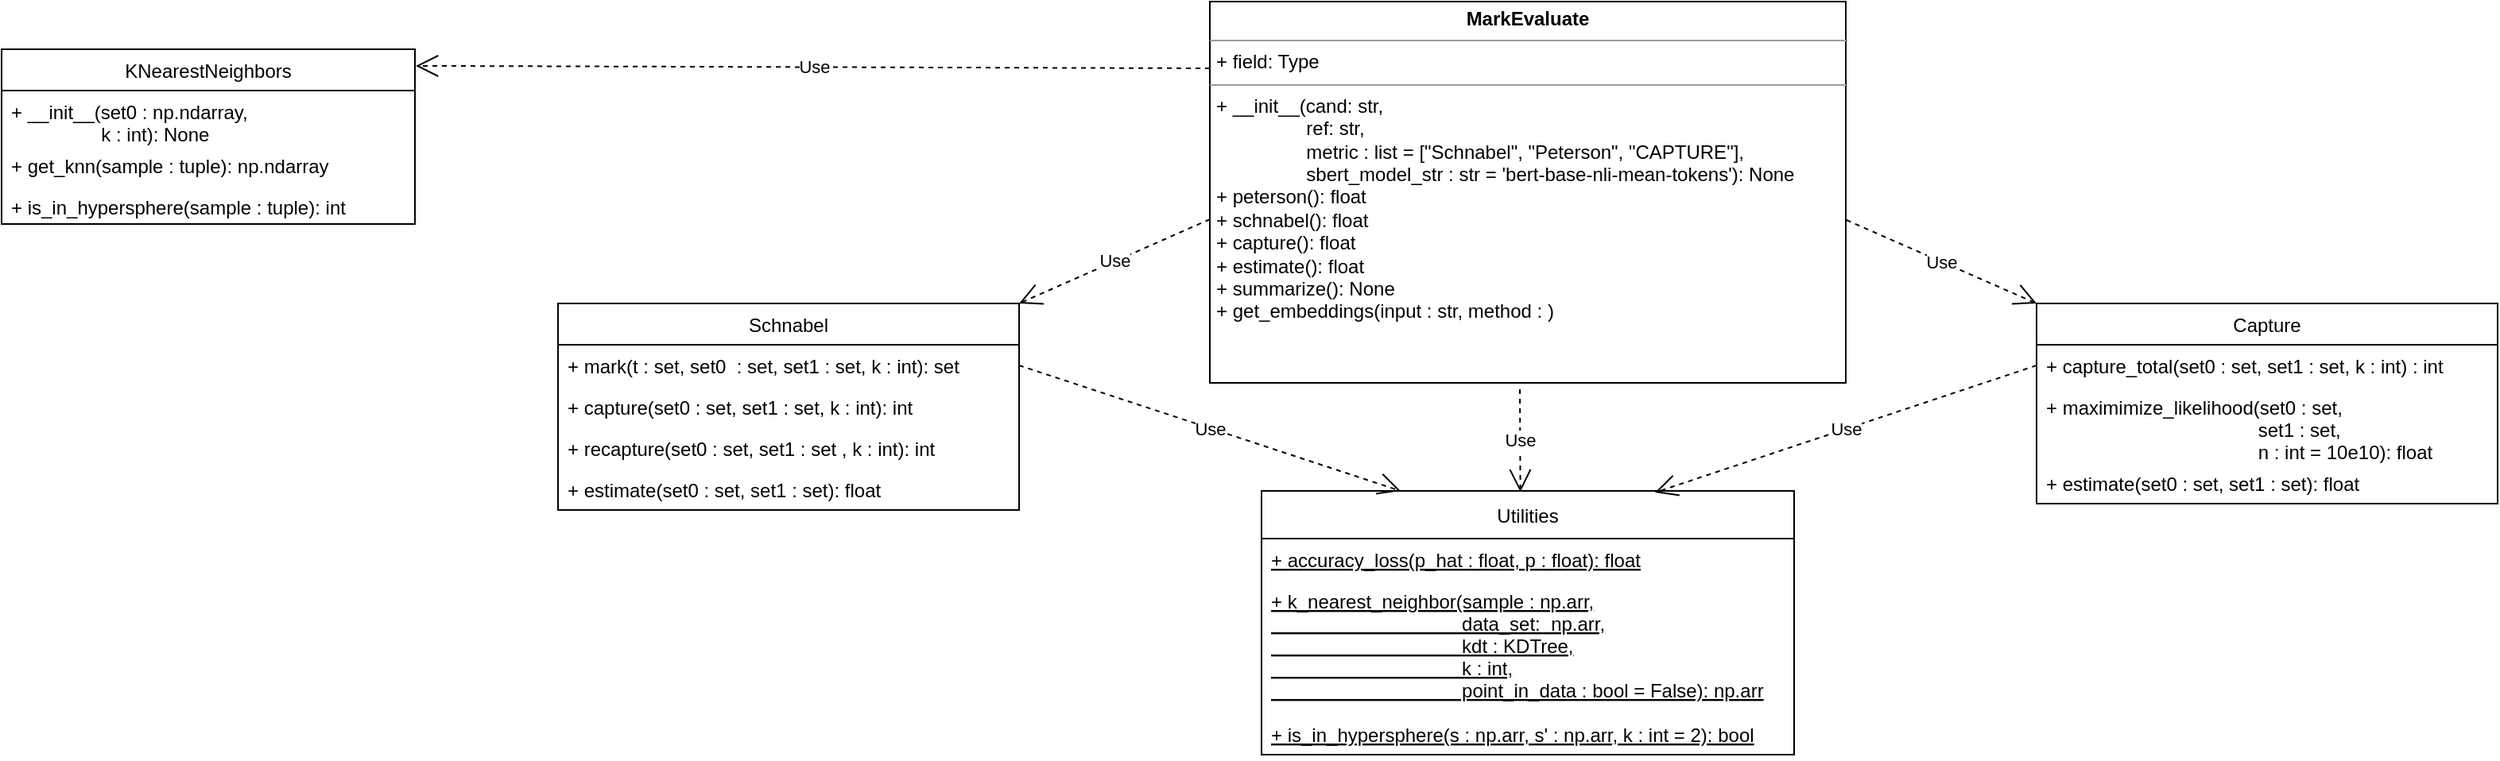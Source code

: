 <mxfile>
    <diagram id="OaVPVNc6GjlpHybK9Wb1" name="Page-1">
        <mxGraphModel dx="2386" dy="801" grid="1" gridSize="10" guides="1" tooltips="1" connect="1" arrows="1" fold="1" page="1" pageScale="1" pageWidth="850" pageHeight="1100" math="0" shadow="0">
            <root>
                <mxCell id="0"/>
                <mxCell id="1" parent="0"/>
                <mxCell id="27" style="edgeStyle=orthogonalEdgeStyle;rounded=0;orthogonalLoop=1;jettySize=auto;html=1;exitX=1;exitY=0.5;exitDx=0;exitDy=0;" parent="1" source="2" edge="1">
                    <mxGeometry relative="1" as="geometry">
                        <mxPoint x="630" y="170" as="targetPoint"/>
                    </mxGeometry>
                </mxCell>
                <mxCell id="2" value="&lt;p style=&quot;margin: 0px ; margin-top: 4px ; text-align: center&quot;&gt;&lt;b&gt;MarkEvaluate&lt;/b&gt;&lt;/p&gt;&lt;hr size=&quot;1&quot;&gt;&lt;p style=&quot;margin: 0px ; margin-left: 4px&quot;&gt;+ field: Type&lt;/p&gt;&lt;hr size=&quot;1&quot;&gt;&lt;p style=&quot;margin: 0px ; margin-left: 4px&quot;&gt;+ __init__(cand: str,&lt;/p&gt;&lt;p style=&quot;margin: 0px ; margin-left: 4px&quot;&gt;&amp;nbsp; &amp;nbsp; &amp;nbsp; &amp;nbsp; &amp;nbsp; &amp;nbsp; &amp;nbsp; &amp;nbsp; &amp;nbsp;ref: str,&lt;/p&gt;&lt;p style=&quot;margin: 0px ; margin-left: 4px&quot;&gt;&amp;nbsp; &amp;nbsp; &amp;nbsp; &amp;nbsp; &amp;nbsp; &amp;nbsp; &amp;nbsp; &amp;nbsp; &amp;nbsp;metric : list = [&quot;Schnabel&quot;, &quot;Peterson&quot;, &quot;CAPTURE&quot;],&lt;/p&gt;&lt;p style=&quot;margin: 0px ; margin-left: 4px&quot;&gt;&amp;nbsp; &amp;nbsp; &amp;nbsp; &amp;nbsp; &amp;nbsp; &amp;nbsp; &amp;nbsp; &amp;nbsp; &amp;nbsp;sbert_model_str : str = 'bert-base-nli-mean-tokens'&lt;span&gt;): None&lt;/span&gt;&lt;/p&gt;&lt;p style=&quot;margin: 0px ; margin-left: 4px&quot;&gt;+ peterson(): float&lt;/p&gt;&lt;p style=&quot;margin: 0px ; margin-left: 4px&quot;&gt;+ schnabel(): float&lt;/p&gt;&lt;p style=&quot;margin: 0px ; margin-left: 4px&quot;&gt;+ capture(): float&lt;/p&gt;&lt;p style=&quot;margin: 0px ; margin-left: 4px&quot;&gt;+ estimate(): float&lt;/p&gt;&lt;p style=&quot;margin: 0px ; margin-left: 4px&quot;&gt;+ summarize(): None&lt;/p&gt;&lt;p style=&quot;margin: 0px ; margin-left: 4px&quot;&gt;+ get_embeddings(input : str, method : )&lt;br&gt;&lt;/p&gt;&lt;p style=&quot;margin: 0px ; margin-left: 4px&quot;&gt;&lt;br&gt;&lt;/p&gt;" style="verticalAlign=top;align=left;overflow=fill;fontSize=12;fontFamily=Helvetica;html=1;" parent="1" vertex="1">
                    <mxGeometry x="240" y="50" width="400" height="240" as="geometry"/>
                </mxCell>
                <mxCell id="3" value="Utilities" style="swimlane;fontStyle=0;childLayout=stackLayout;horizontal=1;startSize=30;horizontalStack=0;resizeParent=1;resizeParentMax=0;resizeLast=0;collapsible=1;marginBottom=0;" parent="1" vertex="1">
                    <mxGeometry x="272.5" y="358" width="335" height="166" as="geometry"/>
                </mxCell>
                <mxCell id="4" value="+ accuracy_loss(p_hat : float, p : float): float" style="text;strokeColor=none;fillColor=none;align=left;verticalAlign=top;spacingLeft=4;spacingRight=4;overflow=hidden;rotatable=0;points=[[0,0.5],[1,0.5]];portConstraint=eastwest;fontStyle=4" parent="3" vertex="1">
                    <mxGeometry y="30" width="335" height="26" as="geometry"/>
                </mxCell>
                <mxCell id="5" value="+ k_nearest_neighbor(sample : np.arr,&#10;                                    data_set:  np.arr,&#10;                                    kdt : KDTree,&#10;                                    k : int,&#10;                                    point_in_data : bool = False): np.arr&#10;" style="text;strokeColor=none;fillColor=none;align=left;verticalAlign=top;spacingLeft=4;spacingRight=4;overflow=hidden;rotatable=0;points=[[0,0.5],[1,0.5]];portConstraint=eastwest;fontStyle=4" parent="3" vertex="1">
                    <mxGeometry y="56" width="335" height="84" as="geometry"/>
                </mxCell>
                <mxCell id="8" value="+ is_in_hypersphere(s : np.arr, s' : np.arr, k : int = 2): bool" style="text;strokeColor=none;fillColor=none;align=left;verticalAlign=top;spacingLeft=4;spacingRight=4;overflow=hidden;rotatable=0;points=[[0,0.5],[1,0.5]];portConstraint=eastwest;fontStyle=4" parent="3" vertex="1">
                    <mxGeometry y="140" width="335" height="26" as="geometry"/>
                </mxCell>
                <mxCell id="9" value="Use" style="endArrow=open;endSize=12;dashed=1;html=1;entryX=0.486;entryY=0.004;entryDx=0;entryDy=0;entryPerimeter=0;" parent="1" target="3" edge="1">
                    <mxGeometry width="160" relative="1" as="geometry">
                        <mxPoint x="435" y="294" as="sourcePoint"/>
                        <mxPoint x="395" y="359" as="targetPoint"/>
                    </mxGeometry>
                </mxCell>
                <mxCell id="11" value="Schnabel" style="swimlane;fontStyle=0;childLayout=stackLayout;horizontal=1;startSize=26;horizontalStack=0;resizeParent=1;resizeParentMax=0;resizeLast=0;collapsible=1;marginBottom=0;" parent="1" vertex="1">
                    <mxGeometry x="-170" y="240" width="290" height="130" as="geometry"/>
                </mxCell>
                <mxCell id="12" value="+ mark(t : set, set0  : set, set1 : set, k : int): set" style="text;strokeColor=none;fillColor=none;align=left;verticalAlign=top;spacingLeft=4;spacingRight=4;overflow=hidden;rotatable=0;points=[[0,0.5],[1,0.5]];portConstraint=eastwest;" parent="11" vertex="1">
                    <mxGeometry y="26" width="290" height="26" as="geometry"/>
                </mxCell>
                <mxCell id="13" value="+ capture(set0 : set, set1 : set, k : int): int" style="text;strokeColor=none;fillColor=none;align=left;verticalAlign=top;spacingLeft=4;spacingRight=4;overflow=hidden;rotatable=0;points=[[0,0.5],[1,0.5]];portConstraint=eastwest;" parent="11" vertex="1">
                    <mxGeometry y="52" width="290" height="26" as="geometry"/>
                </mxCell>
                <mxCell id="14" value="+ recapture(set0 : set, set1 : set , k : int): int" style="text;strokeColor=none;fillColor=none;align=left;verticalAlign=top;spacingLeft=4;spacingRight=4;overflow=hidden;rotatable=0;points=[[0,0.5],[1,0.5]];portConstraint=eastwest;" parent="11" vertex="1">
                    <mxGeometry y="78" width="290" height="26" as="geometry"/>
                </mxCell>
                <mxCell id="19" value="+ estimate(set0 : set, set1 : set): float" style="text;strokeColor=none;fillColor=none;align=left;verticalAlign=top;spacingLeft=4;spacingRight=4;overflow=hidden;rotatable=0;points=[[0,0.5],[1,0.5]];portConstraint=eastwest;" parent="11" vertex="1">
                    <mxGeometry y="104" width="290" height="26" as="geometry"/>
                </mxCell>
                <mxCell id="15" value="Use" style="endArrow=open;endSize=12;dashed=1;html=1;entryX=1;entryY=0;entryDx=0;entryDy=0;exitX=0;exitY=0.571;exitDx=0;exitDy=0;exitPerimeter=0;" parent="1" source="2" target="11" edge="1">
                    <mxGeometry width="160" relative="1" as="geometry">
                        <mxPoint x="432" y="293" as="sourcePoint"/>
                        <mxPoint x="690" y="290" as="targetPoint"/>
                    </mxGeometry>
                </mxCell>
                <mxCell id="18" value="Use" style="endArrow=open;endSize=12;dashed=1;html=1;exitX=1;exitY=0.5;exitDx=0;exitDy=0;" parent="1" source="12" edge="1">
                    <mxGeometry width="160" relative="1" as="geometry">
                        <mxPoint x="250" y="400" as="sourcePoint"/>
                        <mxPoint x="360" y="358" as="targetPoint"/>
                    </mxGeometry>
                </mxCell>
                <mxCell id="20" value="Capture" style="swimlane;fontStyle=0;childLayout=stackLayout;horizontal=1;startSize=26;horizontalStack=0;resizeParent=1;resizeParentMax=0;resizeLast=0;collapsible=1;marginBottom=0;" parent="1" vertex="1">
                    <mxGeometry x="760" y="240" width="290" height="126" as="geometry"/>
                </mxCell>
                <mxCell id="21" value="+ capture_total(set0 : set, set1 : set, k : int) : int" style="text;strokeColor=none;fillColor=none;align=left;verticalAlign=top;spacingLeft=4;spacingRight=4;overflow=hidden;rotatable=0;points=[[0,0.5],[1,0.5]];portConstraint=eastwest;" parent="20" vertex="1">
                    <mxGeometry y="26" width="290" height="26" as="geometry"/>
                </mxCell>
                <mxCell id="22" value="+ maximimize_likelihood(set0 : set,&#10;                                        set1 : set,&#10;                                        n : int = 10e10): float&#10;" style="text;strokeColor=none;fillColor=none;align=left;verticalAlign=top;spacingLeft=4;spacingRight=4;overflow=hidden;rotatable=0;points=[[0,0.5],[1,0.5]];portConstraint=eastwest;" parent="20" vertex="1">
                    <mxGeometry y="52" width="290" height="48" as="geometry"/>
                </mxCell>
                <mxCell id="23" value="+ estimate(set0 : set, set1 : set): float" style="text;strokeColor=none;fillColor=none;align=left;verticalAlign=top;spacingLeft=4;spacingRight=4;overflow=hidden;rotatable=0;points=[[0,0.5],[1,0.5]];portConstraint=eastwest;" parent="20" vertex="1">
                    <mxGeometry y="100" width="290" height="26" as="geometry"/>
                </mxCell>
                <mxCell id="24" value="Use" style="endArrow=open;endSize=12;dashed=1;html=1;exitX=1.001;exitY=0.573;exitDx=0;exitDy=0;entryX=0;entryY=0;entryDx=0;entryDy=0;exitPerimeter=0;" parent="1" source="2" target="20" edge="1">
                    <mxGeometry width="160" relative="1" as="geometry">
                        <mxPoint x="390" y="400" as="sourcePoint"/>
                        <mxPoint x="550" y="400" as="targetPoint"/>
                    </mxGeometry>
                </mxCell>
                <mxCell id="25" value="Use" style="endArrow=open;endSize=12;dashed=1;html=1;exitX=0;exitY=0.5;exitDx=0;exitDy=0;" parent="1" source="21" edge="1">
                    <mxGeometry width="160" relative="1" as="geometry">
                        <mxPoint x="160" y="340" as="sourcePoint"/>
                        <mxPoint x="520" y="359" as="targetPoint"/>
                    </mxGeometry>
                </mxCell>
                <mxCell id="44" value="KNearestNeighbors" style="swimlane;fontStyle=0;childLayout=stackLayout;horizontal=1;startSize=26;horizontalStack=0;resizeParent=1;resizeParentMax=0;resizeLast=0;collapsible=1;marginBottom=0;labelBackgroundColor=none;" vertex="1" parent="1">
                    <mxGeometry x="-520" y="80" width="260" height="110" as="geometry"/>
                </mxCell>
                <mxCell id="47" value="+ __init__(set0 : np.ndarray,&#10;                 k : int): None" style="text;strokeColor=none;fillColor=none;align=left;verticalAlign=top;spacingLeft=4;spacingRight=4;overflow=hidden;rotatable=0;points=[[0,0.5],[1,0.5]];portConstraint=eastwest;" vertex="1" parent="44">
                    <mxGeometry y="26" width="260" height="34" as="geometry"/>
                </mxCell>
                <mxCell id="45" value="+ get_knn(sample : tuple): np.ndarray" style="text;strokeColor=none;fillColor=none;align=left;verticalAlign=top;spacingLeft=4;spacingRight=4;overflow=hidden;rotatable=0;points=[[0,0.5],[1,0.5]];portConstraint=eastwest;" vertex="1" parent="44">
                    <mxGeometry y="60" width="260" height="26" as="geometry"/>
                </mxCell>
                <mxCell id="46" value="+ is_in_hypersphere(sample : tuple): int" style="text;strokeColor=none;fillColor=none;align=left;verticalAlign=top;spacingLeft=4;spacingRight=4;overflow=hidden;rotatable=0;points=[[0,0.5],[1,0.5]];portConstraint=eastwest;" vertex="1" parent="44">
                    <mxGeometry y="86" width="260" height="24" as="geometry"/>
                </mxCell>
                <mxCell id="50" value="Use" style="endArrow=open;endSize=12;dashed=1;html=1;entryX=1.002;entryY=0.095;entryDx=0;entryDy=0;entryPerimeter=0;" edge="1" parent="1" target="44">
                    <mxGeometry width="160" relative="1" as="geometry">
                        <mxPoint x="240" y="92" as="sourcePoint"/>
                        <mxPoint x="20" y="330" as="targetPoint"/>
                    </mxGeometry>
                </mxCell>
            </root>
        </mxGraphModel>
    </diagram>
</mxfile>